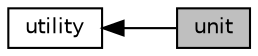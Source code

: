 digraph "unit"
{
  edge [fontname="Helvetica",fontsize="10",labelfontname="Helvetica",labelfontsize="10"];
  node [fontname="Helvetica",fontsize="10",shape=box];
  rankdir=LR;
  Node2 [label="utility",height=0.2,width=0.4,color="black", fillcolor="white", style="filled",URL="$group__utility.html",tooltip="有用な機能群を提供する。"];
  Node1 [label="unit",height=0.2,width=0.4,color="black", fillcolor="grey75", style="filled", fontcolor="black",tooltip="座標、速度を示す構造体を提供。 rct::Coordinate, rct::Velocity"];
  Node2->Node1 [shape=plaintext, dir="back", style="solid"];
}
